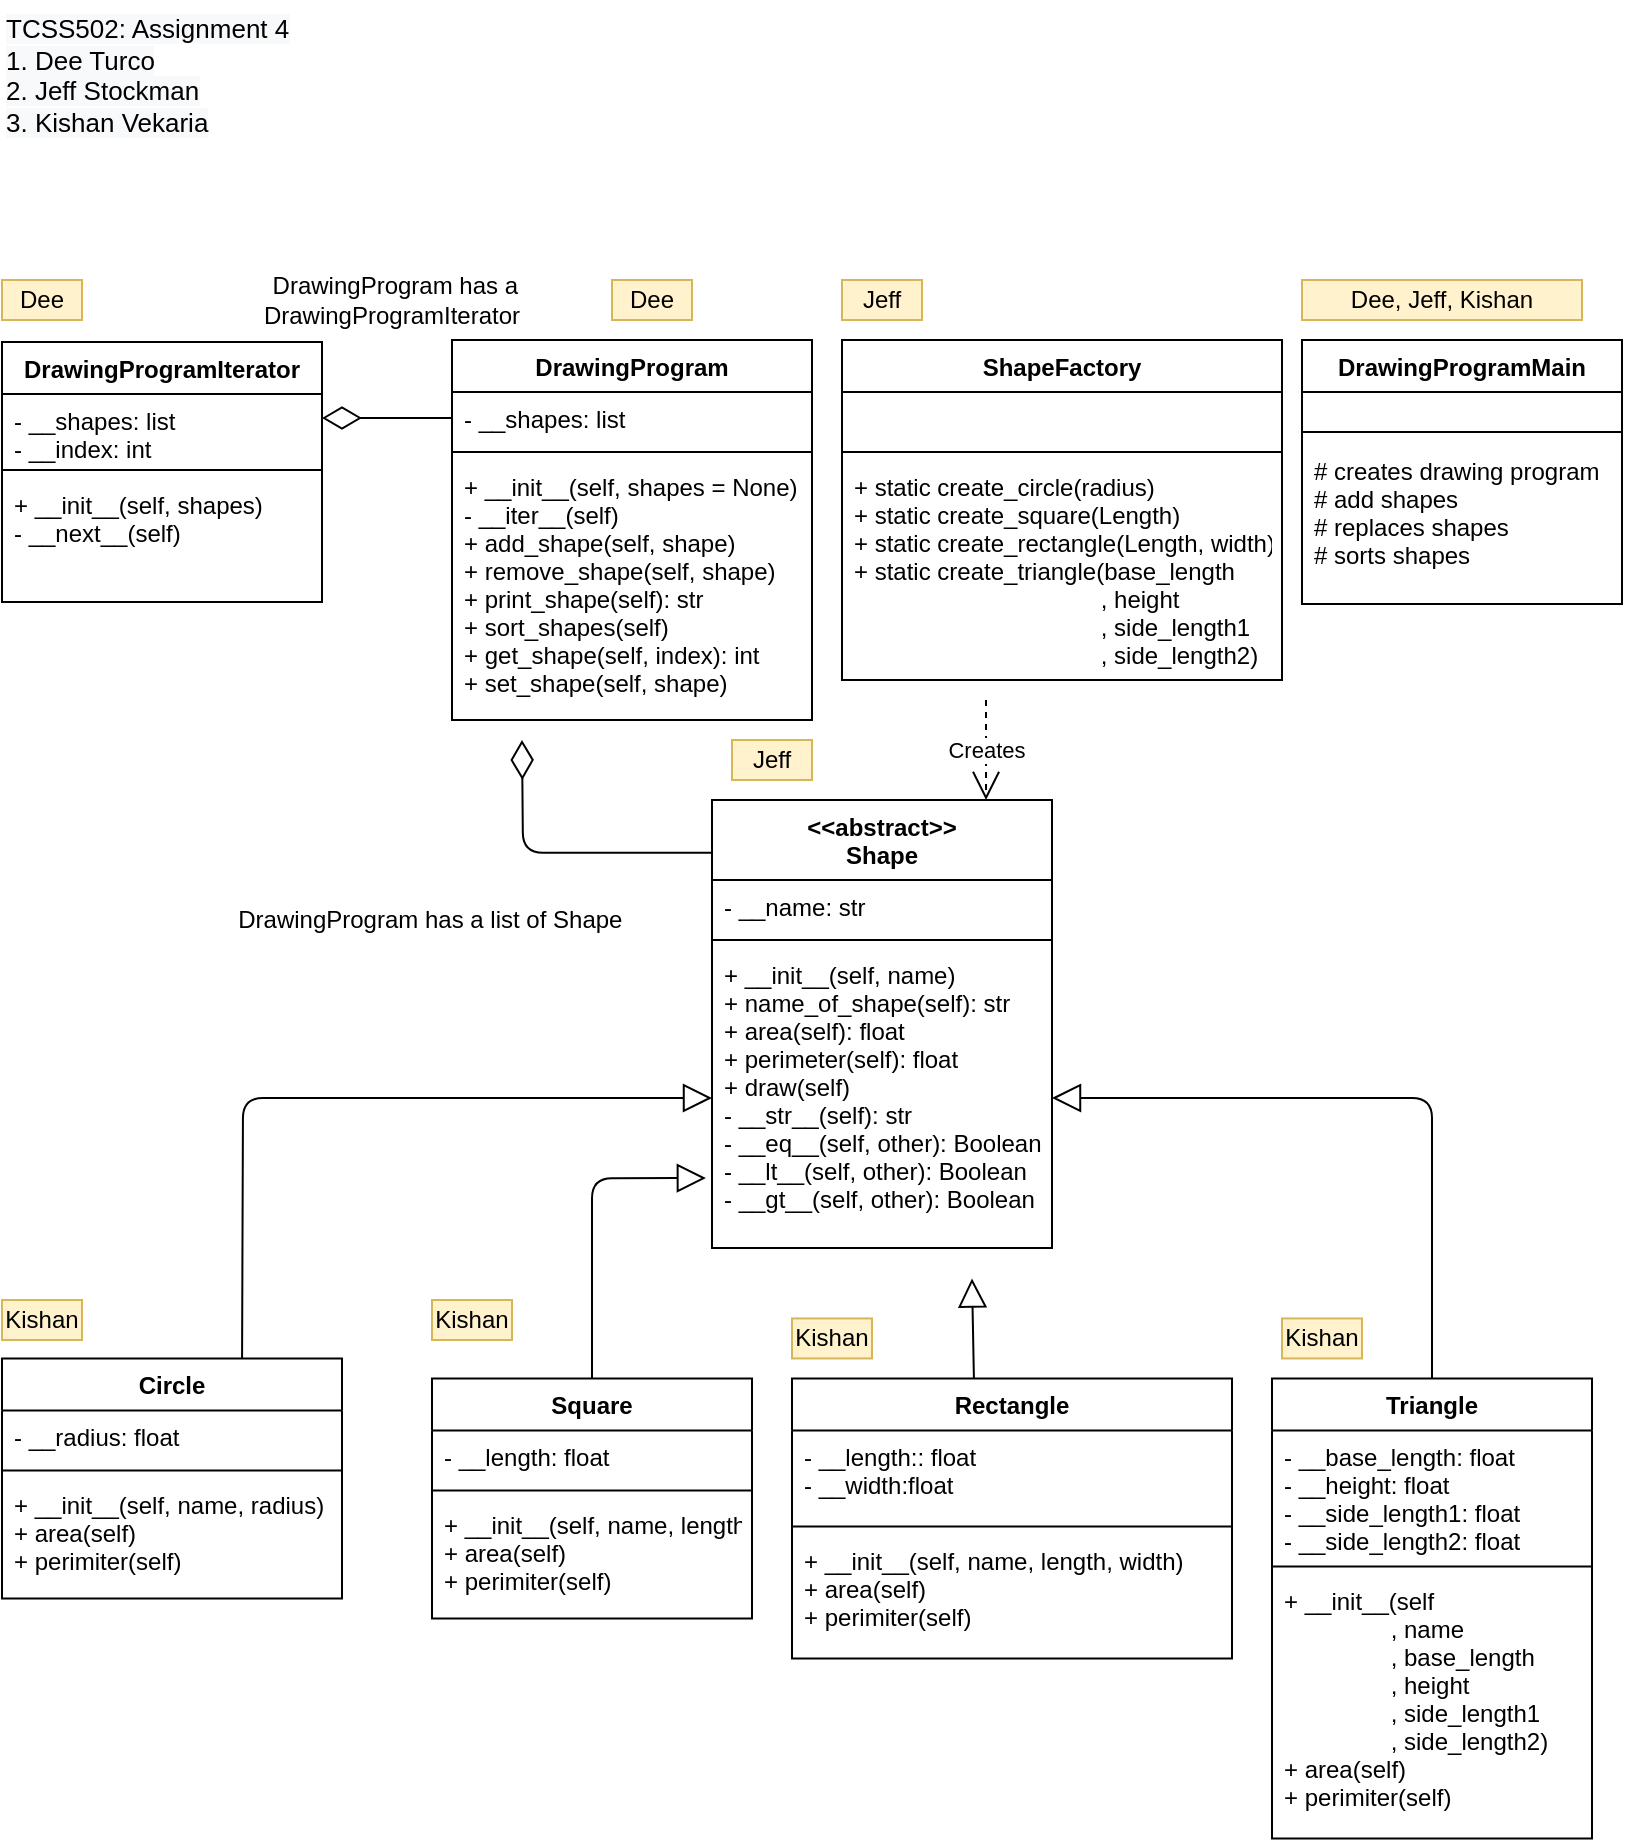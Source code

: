 <mxfile version="13.9.9" type="device"><diagram name="Page-1" id="c4acf3e9-155e-7222-9cf6-157b1a14988f"><mxGraphModel dx="872" dy="492" grid="1" gridSize="10" guides="1" tooltips="1" connect="1" arrows="1" fold="1" page="1" pageScale="1" pageWidth="850" pageHeight="1100" math="0" shadow="0"><root><mxCell id="0"/><mxCell id="1" parent="0"/><mxCell id="4N3GkSBLGt56kkMrbvlM-39" value="" style="endArrow=block;html=1;exitX=0.5;exitY=0;exitDx=0;exitDy=0;endFill=0;entryX=0;entryY=0.5;entryDx=0;entryDy=0;edgeStyle=orthogonalEdgeStyle;endSize=12;" parent="1" target="4N3GkSBLGt56kkMrbvlM-13" edge="1"><mxGeometry width="50" height="50" relative="1" as="geometry"><mxPoint x="150" y="729.22" as="sourcePoint"/><mxPoint x="207" y="659.22" as="targetPoint"/></mxGeometry></mxCell><mxCell id="4N3GkSBLGt56kkMrbvlM-42" value="" style="endArrow=block;html=1;exitX=0.75;exitY=0;exitDx=0;exitDy=0;endFill=0;endSize=12;" parent="1" edge="1"><mxGeometry width="50" height="50" relative="1" as="geometry"><mxPoint x="515.96" y="729.22" as="sourcePoint"/><mxPoint x="515" y="679.22" as="targetPoint"/></mxGeometry></mxCell><mxCell id="4N3GkSBLGt56kkMrbvlM-43" value="" style="endArrow=block;html=1;exitX=0.5;exitY=0;exitDx=0;exitDy=0;endFill=0;entryX=1;entryY=0.5;entryDx=0;entryDy=0;edgeStyle=orthogonalEdgeStyle;endSize=12;" parent="1" source="4N3GkSBLGt56kkMrbvlM-27" target="4N3GkSBLGt56kkMrbvlM-13" edge="1"><mxGeometry width="50" height="50" relative="1" as="geometry"><mxPoint x="215" y="739.22" as="sourcePoint"/><mxPoint x="395" y="614.22" as="targetPoint"/></mxGeometry></mxCell><mxCell id="4N3GkSBLGt56kkMrbvlM-44" value="" style="endArrow=diamondThin;html=1;exitX=0;exitY=0.118;exitDx=0;exitDy=0;endFill=0;edgeStyle=orthogonalEdgeStyle;exitPerimeter=0;strokeWidth=1;endSize=17;" parent="1" source="4N3GkSBLGt56kkMrbvlM-10" edge="1"><mxGeometry width="50" height="50" relative="1" as="geometry"><mxPoint x="180" y="729.22" as="sourcePoint"/><mxPoint x="290" y="410" as="targetPoint"/></mxGeometry></mxCell><mxCell id="4N3GkSBLGt56kkMrbvlM-50" value="" style="endArrow=diamondThin;html=1;endFill=0;strokeWidth=1;endSize=17;exitX=0;exitY=0.5;exitDx=0;exitDy=0;" parent="1" source="4N3GkSBLGt56kkMrbvlM-2" edge="1"><mxGeometry width="50" height="50" relative="1" as="geometry"><mxPoint x="235" y="250" as="sourcePoint"/><mxPoint x="190" y="249" as="targetPoint"/></mxGeometry></mxCell><mxCell id="tX_XbfCX2LsRfeMGmCVW-5" value="&amp;nbsp;DrawingProgram has a list of Shape" style="text;html=1;strokeColor=none;fillColor=none;align=center;verticalAlign=middle;whiteSpace=wrap;rounded=0;" parent="1" vertex="1"><mxGeometry x="110" y="490" width="265" height="20" as="geometry"/></mxCell><mxCell id="tX_XbfCX2LsRfeMGmCVW-6" value="" style="endArrow=block;html=1;exitX=0.5;exitY=0;exitDx=0;exitDy=0;endFill=0;entryX=-0.018;entryY=0.767;entryDx=0;entryDy=0;edgeStyle=orthogonalEdgeStyle;endSize=12;entryPerimeter=0;" parent="1" source="4N3GkSBLGt56kkMrbvlM-19" target="4N3GkSBLGt56kkMrbvlM-13" edge="1"><mxGeometry width="50" height="50" relative="1" as="geometry"><mxPoint x="160" y="739.22" as="sourcePoint"/><mxPoint x="395" y="605" as="targetPoint"/></mxGeometry></mxCell><mxCell id="tX_XbfCX2LsRfeMGmCVW-2" value="Creates" style="endArrow=open;endSize=12;dashed=1;html=1;entryX=0.806;entryY=0;entryDx=0;entryDy=0;entryPerimeter=0;" parent="1" target="4N3GkSBLGt56kkMrbvlM-10" edge="1"><mxGeometry width="160" relative="1" as="geometry"><mxPoint x="522" y="390" as="sourcePoint"/><mxPoint x="520" y="457" as="targetPoint"/></mxGeometry></mxCell><mxCell id="4N3GkSBLGt56kkMrbvlM-5" value="DrawingProgramIterator" style="swimlane;fontStyle=1;align=center;verticalAlign=top;childLayout=stackLayout;horizontal=1;startSize=26;horizontalStack=0;resizeParent=1;resizeParentMax=0;resizeLast=0;collapsible=1;marginBottom=0;" parent="1" vertex="1"><mxGeometry x="30" y="211" width="160" height="130" as="geometry"/></mxCell><mxCell id="4N3GkSBLGt56kkMrbvlM-6" value="- __shapes: list&#10;- __index: int" style="text;strokeColor=none;fillColor=none;align=left;verticalAlign=top;spacingLeft=4;spacingRight=4;overflow=hidden;rotatable=0;points=[[0,0.5],[1,0.5]];portConstraint=eastwest;" parent="4N3GkSBLGt56kkMrbvlM-5" vertex="1"><mxGeometry y="26" width="160" height="34" as="geometry"/></mxCell><mxCell id="4N3GkSBLGt56kkMrbvlM-7" value="" style="line;strokeWidth=1;fillColor=none;align=left;verticalAlign=middle;spacingTop=-1;spacingLeft=3;spacingRight=3;rotatable=0;labelPosition=right;points=[];portConstraint=eastwest;" parent="4N3GkSBLGt56kkMrbvlM-5" vertex="1"><mxGeometry y="60" width="160" height="8" as="geometry"/></mxCell><mxCell id="4N3GkSBLGt56kkMrbvlM-8" value="+ __init__(self, shapes)&#10;- __next__(self)" style="text;strokeColor=none;fillColor=none;align=left;verticalAlign=top;spacingLeft=4;spacingRight=4;overflow=hidden;rotatable=0;points=[[0,0.5],[1,0.5]];portConstraint=eastwest;labelBackgroundColor=none;" parent="4N3GkSBLGt56kkMrbvlM-5" vertex="1"><mxGeometry y="68" width="160" height="62" as="geometry"/></mxCell><mxCell id="4N3GkSBLGt56kkMrbvlM-31" value="ShapeFactory" style="swimlane;fontStyle=1;align=center;verticalAlign=top;childLayout=stackLayout;horizontal=1;startSize=26;horizontalStack=0;resizeParent=1;resizeParentMax=0;resizeLast=0;collapsible=1;marginBottom=0;" parent="1" vertex="1"><mxGeometry x="450" y="210" width="220" height="170" as="geometry"/></mxCell><mxCell id="4N3GkSBLGt56kkMrbvlM-32" value=" " style="text;strokeColor=none;fillColor=none;align=left;verticalAlign=top;spacingLeft=4;spacingRight=4;overflow=hidden;rotatable=0;points=[[0,0.5],[1,0.5]];portConstraint=eastwest;" parent="4N3GkSBLGt56kkMrbvlM-31" vertex="1"><mxGeometry y="26" width="220" height="26" as="geometry"/></mxCell><mxCell id="4N3GkSBLGt56kkMrbvlM-33" value="" style="line;strokeWidth=1;fillColor=none;align=left;verticalAlign=middle;spacingTop=-1;spacingLeft=3;spacingRight=3;rotatable=0;labelPosition=right;points=[];portConstraint=eastwest;" parent="4N3GkSBLGt56kkMrbvlM-31" vertex="1"><mxGeometry y="52" width="220" height="8" as="geometry"/></mxCell><mxCell id="4N3GkSBLGt56kkMrbvlM-34" value="+ static create_circle(radius)&#10;+ static create_square(Length)&#10;+ static create_rectangle(Length, width)&#10;+ static create_triangle(base_length&#10;                                     , height&#10;                                     , side_length1&#10;                                     , side_length2)&#10;" style="text;strokeColor=none;fillColor=none;align=left;verticalAlign=top;spacingLeft=4;spacingRight=4;overflow=hidden;rotatable=0;points=[[0,0.5],[1,0.5]];portConstraint=eastwest;" parent="4N3GkSBLGt56kkMrbvlM-31" vertex="1"><mxGeometry y="60" width="220" height="110" as="geometry"/></mxCell><mxCell id="4N3GkSBLGt56kkMrbvlM-35" value="DrawingProgramMain" style="swimlane;fontStyle=1;align=center;verticalAlign=top;childLayout=stackLayout;horizontal=1;startSize=26;horizontalStack=0;resizeParent=1;resizeParentMax=0;resizeLast=0;collapsible=1;marginBottom=0;" parent="1" vertex="1"><mxGeometry x="680" y="210" width="160" height="132" as="geometry"/></mxCell><mxCell id="4N3GkSBLGt56kkMrbvlM-36" value=" " style="text;strokeColor=none;fillColor=none;align=left;verticalAlign=top;spacingLeft=4;spacingRight=4;overflow=hidden;rotatable=0;points=[[0,0.5],[1,0.5]];portConstraint=eastwest;" parent="4N3GkSBLGt56kkMrbvlM-35" vertex="1"><mxGeometry y="26" width="160" height="14" as="geometry"/></mxCell><mxCell id="4N3GkSBLGt56kkMrbvlM-37" value="" style="line;strokeWidth=1;fillColor=none;align=left;verticalAlign=middle;spacingTop=-1;spacingLeft=3;spacingRight=3;rotatable=0;labelPosition=right;points=[];portConstraint=eastwest;" parent="4N3GkSBLGt56kkMrbvlM-35" vertex="1"><mxGeometry y="40" width="160" height="12" as="geometry"/></mxCell><mxCell id="4N3GkSBLGt56kkMrbvlM-38" value="# creates drawing program&#10;# add shapes&#10;# replaces shapes&#10;# sorts shapes" style="text;strokeColor=none;fillColor=none;align=left;verticalAlign=top;spacingLeft=4;spacingRight=4;overflow=hidden;rotatable=0;points=[[0,0.5],[1,0.5]];portConstraint=eastwest;" parent="4N3GkSBLGt56kkMrbvlM-35" vertex="1"><mxGeometry y="52" width="160" height="80" as="geometry"/></mxCell><mxCell id="4N3GkSBLGt56kkMrbvlM-14" value="Circle" style="swimlane;fontStyle=1;align=center;verticalAlign=top;childLayout=stackLayout;horizontal=1;startSize=26;horizontalStack=0;resizeParent=1;resizeParentMax=0;resizeLast=0;collapsible=1;marginBottom=0;" parent="1" vertex="1"><mxGeometry x="30" y="719.22" width="170" height="120" as="geometry"/></mxCell><mxCell id="4N3GkSBLGt56kkMrbvlM-15" value="- __radius: float" style="text;strokeColor=none;fillColor=none;align=left;verticalAlign=top;spacingLeft=4;spacingRight=4;overflow=hidden;rotatable=0;points=[[0,0.5],[1,0.5]];portConstraint=eastwest;" parent="4N3GkSBLGt56kkMrbvlM-14" vertex="1"><mxGeometry y="26" width="170" height="26" as="geometry"/></mxCell><mxCell id="4N3GkSBLGt56kkMrbvlM-16" value="" style="line;strokeWidth=1;fillColor=none;align=left;verticalAlign=middle;spacingTop=-1;spacingLeft=3;spacingRight=3;rotatable=0;labelPosition=right;points=[];portConstraint=eastwest;" parent="4N3GkSBLGt56kkMrbvlM-14" vertex="1"><mxGeometry y="52" width="170" height="8" as="geometry"/></mxCell><mxCell id="4N3GkSBLGt56kkMrbvlM-17" value="+ __init__(self, name, radius)&#10;+ area(self)&#10;+ perimiter(self)" style="text;strokeColor=none;fillColor=none;align=left;verticalAlign=top;spacingLeft=4;spacingRight=4;overflow=hidden;rotatable=0;points=[[0,0.5],[1,0.5]];portConstraint=eastwest;" parent="4N3GkSBLGt56kkMrbvlM-14" vertex="1"><mxGeometry y="60" width="170" height="60" as="geometry"/></mxCell><mxCell id="4N3GkSBLGt56kkMrbvlM-10" value="&lt;&lt;abstract&gt;&gt;&#10;Shape" style="swimlane;fontStyle=1;align=center;verticalAlign=top;childLayout=stackLayout;horizontal=1;startSize=40;horizontalStack=0;resizeParent=1;resizeParentMax=0;resizeLast=0;collapsible=1;marginBottom=0;" parent="1" vertex="1"><mxGeometry x="385" y="440" width="170" height="224" as="geometry"/></mxCell><mxCell id="4N3GkSBLGt56kkMrbvlM-11" value="- __name: str" style="text;strokeColor=none;fillColor=none;align=left;verticalAlign=top;spacingLeft=4;spacingRight=4;overflow=hidden;rotatable=0;points=[[0,0.5],[1,0.5]];portConstraint=eastwest;" parent="4N3GkSBLGt56kkMrbvlM-10" vertex="1"><mxGeometry y="40" width="170" height="26" as="geometry"/></mxCell><mxCell id="4N3GkSBLGt56kkMrbvlM-12" value="" style="line;strokeWidth=1;fillColor=none;align=left;verticalAlign=middle;spacingTop=-1;spacingLeft=3;spacingRight=3;rotatable=0;labelPosition=right;points=[];portConstraint=eastwest;" parent="4N3GkSBLGt56kkMrbvlM-10" vertex="1"><mxGeometry y="66" width="170" height="8" as="geometry"/></mxCell><mxCell id="4N3GkSBLGt56kkMrbvlM-13" value="+ __init__(self, name)&#10;+ name_of_shape(self): str&#10;+ area(self): float&#10;+ perimeter(self): float&#10;+ draw(self)&#10;- __str__(self): str&#10;- __eq__(self, other): Boolean&#10;- __lt__(self, other): Boolean&#10;- __gt__(self, other): Boolean" style="text;strokeColor=none;fillColor=none;align=left;verticalAlign=top;spacingLeft=4;spacingRight=4;overflow=hidden;rotatable=0;points=[[0,0.5],[1,0.5]];portConstraint=eastwest;" parent="4N3GkSBLGt56kkMrbvlM-10" vertex="1"><mxGeometry y="74" width="170" height="150" as="geometry"/></mxCell><mxCell id="4N3GkSBLGt56kkMrbvlM-27" value="Triangle" style="swimlane;fontStyle=1;align=center;verticalAlign=top;childLayout=stackLayout;horizontal=1;startSize=26;horizontalStack=0;resizeParent=1;resizeParentMax=0;resizeLast=0;collapsible=1;marginBottom=0;" parent="1" vertex="1"><mxGeometry x="665" y="729.22" width="160" height="230" as="geometry"/></mxCell><mxCell id="4N3GkSBLGt56kkMrbvlM-28" value="- __base_length: float&#10;- __height: float&#10;- __side_length1: float&#10;- __side_length2: float&#10;" style="text;strokeColor=none;fillColor=none;align=left;verticalAlign=top;spacingLeft=4;spacingRight=4;overflow=hidden;rotatable=0;points=[[0,0.5],[1,0.5]];portConstraint=eastwest;" parent="4N3GkSBLGt56kkMrbvlM-27" vertex="1"><mxGeometry y="26" width="160" height="64" as="geometry"/></mxCell><mxCell id="4N3GkSBLGt56kkMrbvlM-29" value="" style="line;strokeWidth=1;fillColor=none;align=left;verticalAlign=middle;spacingTop=-1;spacingLeft=3;spacingRight=3;rotatable=0;labelPosition=right;points=[];portConstraint=eastwest;" parent="4N3GkSBLGt56kkMrbvlM-27" vertex="1"><mxGeometry y="90" width="160" height="8" as="geometry"/></mxCell><mxCell id="4N3GkSBLGt56kkMrbvlM-30" value="+ __init__(self&#10;                , name&#10;                , base_length&#10;                , height&#10;                , side_length1&#10;                , side_length2) &#10;+ area(self)&#10;+ perimiter(self)" style="text;strokeColor=none;fillColor=none;align=left;verticalAlign=top;spacingLeft=4;spacingRight=4;overflow=hidden;rotatable=0;points=[[0,0.5],[1,0.5]];portConstraint=eastwest;" parent="4N3GkSBLGt56kkMrbvlM-27" vertex="1"><mxGeometry y="98" width="160" height="132" as="geometry"/></mxCell><mxCell id="4N3GkSBLGt56kkMrbvlM-19" value="Square" style="swimlane;fontStyle=1;align=center;verticalAlign=top;childLayout=stackLayout;horizontal=1;startSize=26;horizontalStack=0;resizeParent=1;resizeParentMax=0;resizeLast=0;collapsible=1;marginBottom=0;" parent="1" vertex="1"><mxGeometry x="245" y="729.22" width="160" height="120" as="geometry"/></mxCell><mxCell id="4N3GkSBLGt56kkMrbvlM-20" value="- __length: float" style="text;strokeColor=none;fillColor=none;align=left;verticalAlign=top;spacingLeft=4;spacingRight=4;overflow=hidden;rotatable=0;points=[[0,0.5],[1,0.5]];portConstraint=eastwest;" parent="4N3GkSBLGt56kkMrbvlM-19" vertex="1"><mxGeometry y="26" width="160" height="26" as="geometry"/></mxCell><mxCell id="4N3GkSBLGt56kkMrbvlM-21" value="" style="line;strokeWidth=1;fillColor=none;align=left;verticalAlign=middle;spacingTop=-1;spacingLeft=3;spacingRight=3;rotatable=0;labelPosition=right;points=[];portConstraint=eastwest;" parent="4N3GkSBLGt56kkMrbvlM-19" vertex="1"><mxGeometry y="52" width="160" height="8" as="geometry"/></mxCell><mxCell id="4N3GkSBLGt56kkMrbvlM-22" value="+ __init__(self, name, length)&#10;+ area(self)&#10;+ perimiter(self)" style="text;strokeColor=none;fillColor=none;align=left;verticalAlign=top;spacingLeft=4;spacingRight=4;overflow=hidden;rotatable=0;points=[[0,0.5],[1,0.5]];portConstraint=eastwest;" parent="4N3GkSBLGt56kkMrbvlM-19" vertex="1"><mxGeometry y="60" width="160" height="60" as="geometry"/></mxCell><mxCell id="4N3GkSBLGt56kkMrbvlM-23" value="Rectangle" style="swimlane;fontStyle=1;align=center;verticalAlign=top;childLayout=stackLayout;horizontal=1;startSize=26;horizontalStack=0;resizeParent=1;resizeParentMax=0;resizeLast=0;collapsible=1;marginBottom=0;" parent="1" vertex="1"><mxGeometry x="425" y="729.22" width="220" height="140" as="geometry"/></mxCell><mxCell id="4N3GkSBLGt56kkMrbvlM-24" value="- __length:: float&#10;- __width:float" style="text;strokeColor=none;fillColor=none;align=left;verticalAlign=top;spacingLeft=4;spacingRight=4;overflow=hidden;rotatable=0;points=[[0,0.5],[1,0.5]];portConstraint=eastwest;" parent="4N3GkSBLGt56kkMrbvlM-23" vertex="1"><mxGeometry y="26" width="220" height="44" as="geometry"/></mxCell><mxCell id="4N3GkSBLGt56kkMrbvlM-25" value="" style="line;strokeWidth=1;fillColor=none;align=left;verticalAlign=middle;spacingTop=-1;spacingLeft=3;spacingRight=3;rotatable=0;labelPosition=right;points=[];portConstraint=eastwest;" parent="4N3GkSBLGt56kkMrbvlM-23" vertex="1"><mxGeometry y="70" width="220" height="8" as="geometry"/></mxCell><mxCell id="4N3GkSBLGt56kkMrbvlM-26" value="+ __init__(self, name, length, width)&#10;+ area(self)&#10;+ perimiter(self)" style="text;strokeColor=none;fillColor=none;align=left;verticalAlign=top;spacingLeft=4;spacingRight=4;overflow=hidden;rotatable=0;points=[[0,0.5],[1,0.5]];portConstraint=eastwest;" parent="4N3GkSBLGt56kkMrbvlM-23" vertex="1"><mxGeometry y="78" width="220" height="62" as="geometry"/></mxCell><mxCell id="4N3GkSBLGt56kkMrbvlM-1" value="DrawingProgram" style="swimlane;fontStyle=1;align=center;verticalAlign=top;childLayout=stackLayout;horizontal=1;startSize=26;horizontalStack=0;resizeParent=1;resizeParentMax=0;resizeLast=0;collapsible=1;marginBottom=0;" parent="1" vertex="1"><mxGeometry x="255" y="210" width="180" height="190" as="geometry"/></mxCell><mxCell id="4N3GkSBLGt56kkMrbvlM-2" value="- __shapes: list" style="text;strokeColor=none;fillColor=none;align=left;verticalAlign=top;spacingLeft=4;spacingRight=4;overflow=hidden;rotatable=0;points=[[0,0.5],[1,0.5]];portConstraint=eastwest;" parent="4N3GkSBLGt56kkMrbvlM-1" vertex="1"><mxGeometry y="26" width="180" height="26" as="geometry"/></mxCell><mxCell id="4N3GkSBLGt56kkMrbvlM-3" value="" style="line;strokeWidth=1;fillColor=none;align=left;verticalAlign=middle;spacingTop=-1;spacingLeft=3;spacingRight=3;rotatable=0;labelPosition=right;points=[];portConstraint=eastwest;" parent="4N3GkSBLGt56kkMrbvlM-1" vertex="1"><mxGeometry y="52" width="180" height="8" as="geometry"/></mxCell><mxCell id="4N3GkSBLGt56kkMrbvlM-4" value="+ __init__(self, shapes = None)&#10;- __iter__(self)&#10;+ add_shape(self, shape) &#10;+ remove_shape(self, shape)&#10;+ print_shape(self): str&#10;+ sort_shapes(self)&#10;+ get_shape(self, index): int&#10;+ set_shape(self, shape)&#10;" style="text;strokeColor=none;fillColor=none;align=left;verticalAlign=top;spacingLeft=4;spacingRight=4;overflow=hidden;rotatable=0;points=[[0,0.5],[1,0.5]];portConstraint=eastwest;" parent="4N3GkSBLGt56kkMrbvlM-1" vertex="1"><mxGeometry y="60" width="180" height="130" as="geometry"/></mxCell><mxCell id="Rq_XJLtLICkmbcw6zepk-2" value="&lt;span style=&quot;color: rgb(0 , 0 , 0) ; font-family: &amp;#34;helvetica&amp;#34; ; font-size: 13px ; font-style: normal ; font-weight: 400 ; letter-spacing: normal ; text-align: center ; text-indent: 0px ; text-transform: none ; word-spacing: 0px ; background-color: rgb(248 , 249 , 250) ; display: inline ; float: none&quot;&gt;TCSS502: Assignment 4&lt;br&gt;1. Dee Turco&lt;br&gt;2. Jeff Stockman&lt;br&gt;3. Kishan Vekaria&lt;br&gt;&lt;/span&gt;" style="text;whiteSpace=wrap;html=1;" parent="1" vertex="1"><mxGeometry x="30" y="40" width="380" height="80" as="geometry"/></mxCell><mxCell id="28Jxpk0adIaH5T3yViV--2" value="&amp;nbsp;DrawingProgram has a DrawingProgramIterator" style="text;html=1;strokeColor=none;fillColor=none;align=center;verticalAlign=middle;whiteSpace=wrap;rounded=0;" parent="1" vertex="1"><mxGeometry x="130" y="180" width="190" height="20" as="geometry"/></mxCell><mxCell id="Va2s5TgKWeaZm2OfFZHi-3" value="Dee" style="text;html=1;strokeColor=#d6b656;fillColor=#fff2cc;align=center;verticalAlign=middle;whiteSpace=wrap;rounded=0;" parent="1" vertex="1"><mxGeometry x="335" y="180" width="40" height="20" as="geometry"/></mxCell><mxCell id="Va2s5TgKWeaZm2OfFZHi-4" value="Dee" style="text;html=1;strokeColor=#d6b656;fillColor=#fff2cc;align=center;verticalAlign=middle;whiteSpace=wrap;rounded=0;" parent="1" vertex="1"><mxGeometry x="30" y="180" width="40" height="20" as="geometry"/></mxCell><mxCell id="Va2s5TgKWeaZm2OfFZHi-5" value="Jeff" style="text;html=1;strokeColor=#d6b656;fillColor=#fff2cc;align=center;verticalAlign=middle;whiteSpace=wrap;rounded=0;" parent="1" vertex="1"><mxGeometry x="395" y="410" width="40" height="20" as="geometry"/></mxCell><mxCell id="Va2s5TgKWeaZm2OfFZHi-6" value="Jeff" style="text;html=1;strokeColor=#d6b656;fillColor=#fff2cc;align=center;verticalAlign=middle;whiteSpace=wrap;rounded=0;" parent="1" vertex="1"><mxGeometry x="450" y="180" width="40" height="20" as="geometry"/></mxCell><mxCell id="Va2s5TgKWeaZm2OfFZHi-7" value="Kishan" style="text;html=1;strokeColor=#d6b656;fillColor=#fff2cc;align=center;verticalAlign=middle;whiteSpace=wrap;rounded=0;" parent="1" vertex="1"><mxGeometry x="30" y="690" width="40" height="20" as="geometry"/></mxCell><mxCell id="Va2s5TgKWeaZm2OfFZHi-8" value="Kishan" style="text;html=1;strokeColor=#d6b656;fillColor=#fff2cc;align=center;verticalAlign=middle;whiteSpace=wrap;rounded=0;" parent="1" vertex="1"><mxGeometry x="245" y="690" width="40" height="20" as="geometry"/></mxCell><mxCell id="Va2s5TgKWeaZm2OfFZHi-9" value="Kishan" style="text;html=1;strokeColor=#d6b656;fillColor=#fff2cc;align=center;verticalAlign=middle;whiteSpace=wrap;rounded=0;" parent="1" vertex="1"><mxGeometry x="425" y="699.22" width="40" height="20" as="geometry"/></mxCell><mxCell id="Va2s5TgKWeaZm2OfFZHi-10" value="Kishan" style="text;html=1;strokeColor=#d6b656;fillColor=#fff2cc;align=center;verticalAlign=middle;whiteSpace=wrap;rounded=0;" parent="1" vertex="1"><mxGeometry x="670" y="699.22" width="40" height="20" as="geometry"/></mxCell><mxCell id="Va2s5TgKWeaZm2OfFZHi-11" value="Dee, Jeff, Kishan" style="text;html=1;strokeColor=#d6b656;fillColor=#fff2cc;align=center;verticalAlign=middle;whiteSpace=wrap;rounded=0;" parent="1" vertex="1"><mxGeometry x="680" y="180" width="140" height="20" as="geometry"/></mxCell></root></mxGraphModel></diagram></mxfile>